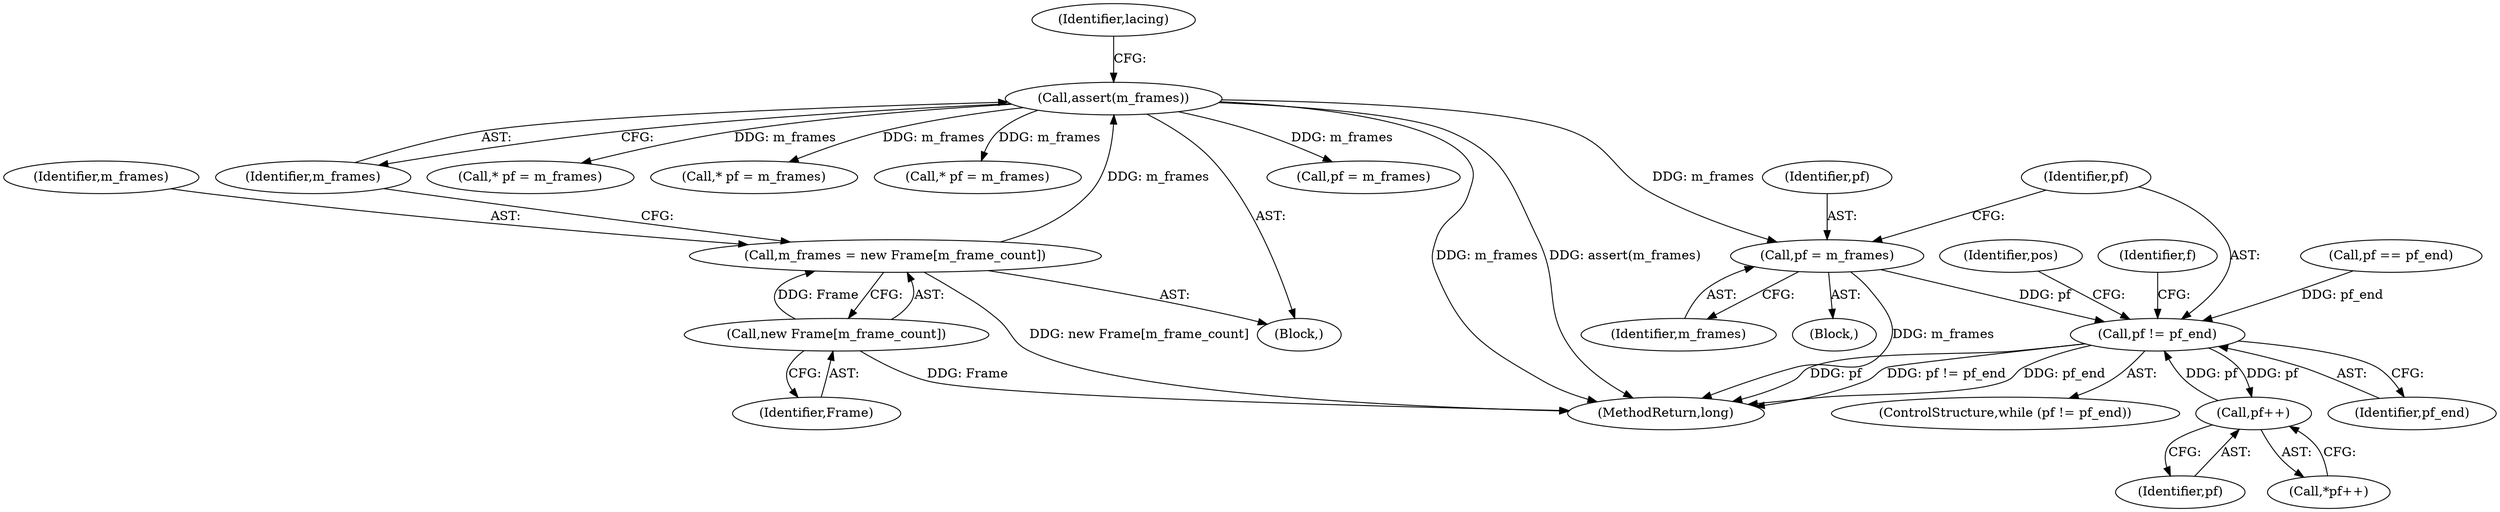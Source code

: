 digraph "1_Android_04839626ed859623901ebd3a5fd483982186b59d_174@pointer" {
"1000904" [label="(Call,pf = m_frames)"];
"1000355" [label="(Call,assert(m_frames))"];
"1000351" [label="(Call,m_frames = new Frame[m_frame_count])"];
"1000353" [label="(Call,new Frame[m_frame_count])"];
"1000908" [label="(Call,pf != pf_end)"];
"1000916" [label="(Call,pf++)"];
"1000363" [label="(Call,* pf = m_frames)"];
"1000904" [label="(Call,pf = m_frames)"];
"1000354" [label="(Identifier,Frame)"];
"1000359" [label="(Identifier,lacing)"];
"1000569" [label="(Call,* pf = m_frames)"];
"1000351" [label="(Call,m_frames = new Frame[m_frame_count])"];
"1000672" [label="(Call,* pf = m_frames)"];
"1000866" [label="(Call,pf == pf_end)"];
"1000910" [label="(Identifier,pf_end)"];
"1000942" [label="(MethodReturn,long)"];
"1000500" [label="(Call,pf = m_frames)"];
"1000353" [label="(Call,new Frame[m_frame_count])"];
"1000122" [label="(Block,)"];
"1000916" [label="(Call,pf++)"];
"1000906" [label="(Identifier,m_frames)"];
"1000917" [label="(Identifier,pf)"];
"1000908" [label="(Call,pf != pf_end)"];
"1000356" [label="(Identifier,m_frames)"];
"1000907" [label="(ControlStructure,while (pf != pf_end))"];
"1000905" [label="(Identifier,pf)"];
"1000355" [label="(Call,assert(m_frames))"];
"1000938" [label="(Identifier,pos)"];
"1000614" [label="(Block,)"];
"1000352" [label="(Identifier,m_frames)"];
"1000914" [label="(Identifier,f)"];
"1000915" [label="(Call,*pf++)"];
"1000909" [label="(Identifier,pf)"];
"1000904" -> "1000614"  [label="AST: "];
"1000904" -> "1000906"  [label="CFG: "];
"1000905" -> "1000904"  [label="AST: "];
"1000906" -> "1000904"  [label="AST: "];
"1000909" -> "1000904"  [label="CFG: "];
"1000904" -> "1000942"  [label="DDG: m_frames"];
"1000355" -> "1000904"  [label="DDG: m_frames"];
"1000904" -> "1000908"  [label="DDG: pf"];
"1000355" -> "1000122"  [label="AST: "];
"1000355" -> "1000356"  [label="CFG: "];
"1000356" -> "1000355"  [label="AST: "];
"1000359" -> "1000355"  [label="CFG: "];
"1000355" -> "1000942"  [label="DDG: m_frames"];
"1000355" -> "1000942"  [label="DDG: assert(m_frames)"];
"1000351" -> "1000355"  [label="DDG: m_frames"];
"1000355" -> "1000363"  [label="DDG: m_frames"];
"1000355" -> "1000500"  [label="DDG: m_frames"];
"1000355" -> "1000569"  [label="DDG: m_frames"];
"1000355" -> "1000672"  [label="DDG: m_frames"];
"1000351" -> "1000122"  [label="AST: "];
"1000351" -> "1000353"  [label="CFG: "];
"1000352" -> "1000351"  [label="AST: "];
"1000353" -> "1000351"  [label="AST: "];
"1000356" -> "1000351"  [label="CFG: "];
"1000351" -> "1000942"  [label="DDG: new Frame[m_frame_count]"];
"1000353" -> "1000351"  [label="DDG: Frame"];
"1000353" -> "1000354"  [label="CFG: "];
"1000354" -> "1000353"  [label="AST: "];
"1000353" -> "1000942"  [label="DDG: Frame"];
"1000908" -> "1000907"  [label="AST: "];
"1000908" -> "1000910"  [label="CFG: "];
"1000909" -> "1000908"  [label="AST: "];
"1000910" -> "1000908"  [label="AST: "];
"1000914" -> "1000908"  [label="CFG: "];
"1000938" -> "1000908"  [label="CFG: "];
"1000908" -> "1000942"  [label="DDG: pf != pf_end"];
"1000908" -> "1000942"  [label="DDG: pf_end"];
"1000908" -> "1000942"  [label="DDG: pf"];
"1000916" -> "1000908"  [label="DDG: pf"];
"1000866" -> "1000908"  [label="DDG: pf_end"];
"1000908" -> "1000916"  [label="DDG: pf"];
"1000916" -> "1000915"  [label="AST: "];
"1000916" -> "1000917"  [label="CFG: "];
"1000917" -> "1000916"  [label="AST: "];
"1000915" -> "1000916"  [label="CFG: "];
}
